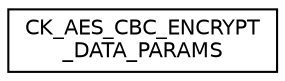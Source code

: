 digraph "Graphical Class Hierarchy"
{
  edge [fontname="Helvetica",fontsize="10",labelfontname="Helvetica",labelfontsize="10"];
  node [fontname="Helvetica",fontsize="10",shape=record];
  rankdir="LR";
  Node0 [label="CK_AES_CBC_ENCRYPT\l_DATA_PARAMS",height=0.2,width=0.4,color="black", fillcolor="white", style="filled",URL="$struct_c_k___a_e_s___c_b_c___e_n_c_r_y_p_t___d_a_t_a___p_a_r_a_m_s.html"];
}
